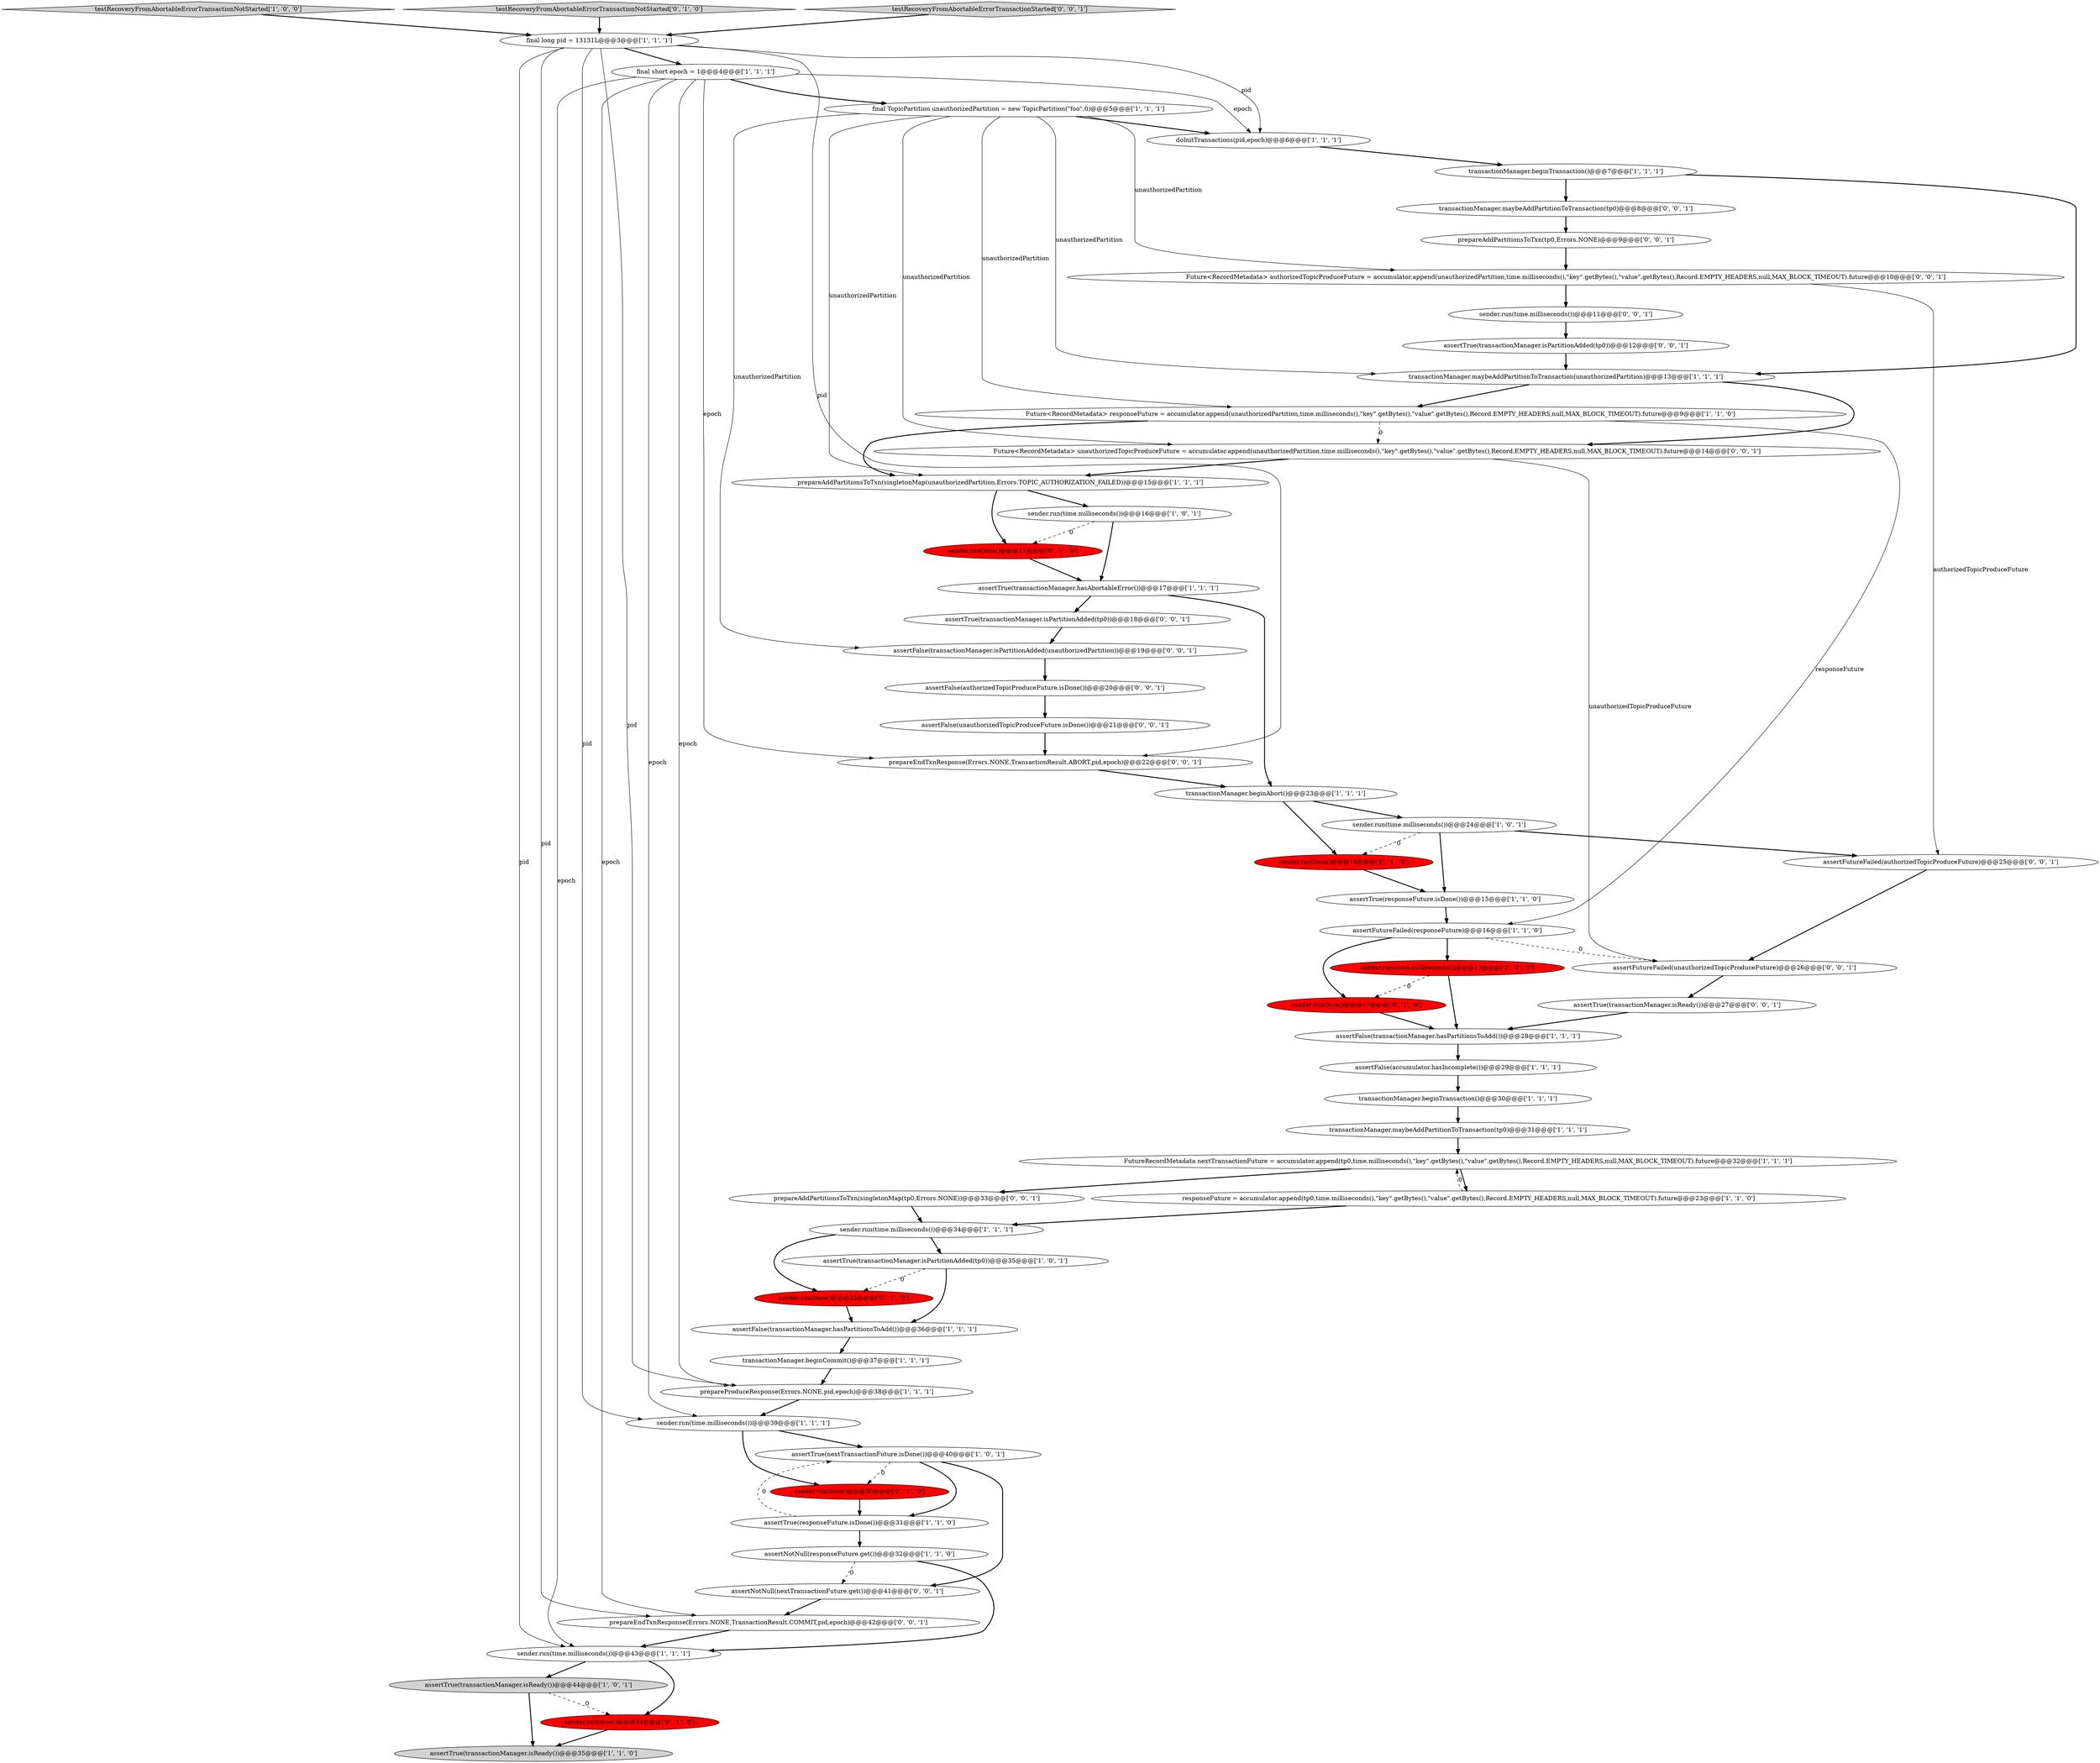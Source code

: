 digraph {
7 [style = filled, label = "transactionManager.beginCommit()@@@37@@@['1', '1', '1']", fillcolor = white, shape = ellipse image = "AAA0AAABBB1BBB"];
11 [style = filled, label = "assertFutureFailed(responseFuture)@@@16@@@['1', '1', '0']", fillcolor = white, shape = ellipse image = "AAA0AAABBB1BBB"];
56 [style = filled, label = "assertTrue(transactionManager.isReady())@@@27@@@['0', '0', '1']", fillcolor = white, shape = ellipse image = "AAA0AAABBB3BBB"];
44 [style = filled, label = "assertNotNull(nextTransactionFuture.get())@@@41@@@['0', '0', '1']", fillcolor = white, shape = ellipse image = "AAA0AAABBB3BBB"];
16 [style = filled, label = "sender.run(time.milliseconds())@@@24@@@['1', '0', '1']", fillcolor = white, shape = ellipse image = "AAA0AAABBB1BBB"];
26 [style = filled, label = "testRecoveryFromAbortableErrorTransactionNotStarted['1', '0', '0']", fillcolor = lightgray, shape = diamond image = "AAA0AAABBB1BBB"];
37 [style = filled, label = "sender.runOnce()@@@14@@@['0', '1', '0']", fillcolor = red, shape = ellipse image = "AAA1AAABBB2BBB"];
57 [style = filled, label = "prepareEndTxnResponse(Errors.NONE,TransactionResult.COMMIT,pid,epoch)@@@42@@@['0', '0', '1']", fillcolor = white, shape = ellipse image = "AAA0AAABBB3BBB"];
22 [style = filled, label = "assertTrue(transactionManager.hasAbortableError())@@@17@@@['1', '1', '1']", fillcolor = white, shape = ellipse image = "AAA0AAABBB1BBB"];
21 [style = filled, label = "assertFalse(transactionManager.hasPartitionsToAdd())@@@36@@@['1', '1', '1']", fillcolor = white, shape = ellipse image = "AAA0AAABBB1BBB"];
43 [style = filled, label = "prepareEndTxnResponse(Errors.NONE,TransactionResult.ABORT,pid,epoch)@@@22@@@['0', '0', '1']", fillcolor = white, shape = ellipse image = "AAA0AAABBB3BBB"];
32 [style = filled, label = "assertTrue(nextTransactionFuture.isDone())@@@40@@@['1', '0', '1']", fillcolor = white, shape = ellipse image = "AAA0AAABBB1BBB"];
54 [style = filled, label = "assertTrue(transactionManager.isPartitionAdded(tp0))@@@12@@@['0', '0', '1']", fillcolor = white, shape = ellipse image = "AAA0AAABBB3BBB"];
17 [style = filled, label = "prepareProduceResponse(Errors.NONE,pid,epoch)@@@38@@@['1', '1', '1']", fillcolor = white, shape = ellipse image = "AAA0AAABBB1BBB"];
39 [style = filled, label = "sender.runOnce()@@@11@@@['0', '1', '0']", fillcolor = red, shape = ellipse image = "AAA1AAABBB2BBB"];
30 [style = filled, label = "assertTrue(transactionManager.isPartitionAdded(tp0))@@@35@@@['1', '0', '1']", fillcolor = white, shape = ellipse image = "AAA0AAABBB1BBB"];
8 [style = filled, label = "assertFalse(transactionManager.hasPartitionsToAdd())@@@28@@@['1', '1', '1']", fillcolor = white, shape = ellipse image = "AAA0AAABBB1BBB"];
42 [style = filled, label = "assertTrue(transactionManager.isPartitionAdded(tp0))@@@18@@@['0', '0', '1']", fillcolor = white, shape = ellipse image = "AAA0AAABBB3BBB"];
55 [style = filled, label = "prepareAddPartitionsToTxn(singletonMap(tp0,Errors.NONE))@@@33@@@['0', '0', '1']", fillcolor = white, shape = ellipse image = "AAA0AAABBB3BBB"];
14 [style = filled, label = "assertTrue(transactionManager.isReady())@@@44@@@['1', '0', '1']", fillcolor = lightgray, shape = ellipse image = "AAA0AAABBB1BBB"];
15 [style = filled, label = "transactionManager.maybeAddPartitionToTransaction(unauthorizedPartition)@@@13@@@['1', '1', '1']", fillcolor = white, shape = ellipse image = "AAA0AAABBB1BBB"];
3 [style = filled, label = "final long pid = 13131L@@@3@@@['1', '1', '1']", fillcolor = white, shape = ellipse image = "AAA0AAABBB1BBB"];
31 [style = filled, label = "sender.run(time.milliseconds())@@@43@@@['1', '1', '1']", fillcolor = white, shape = ellipse image = "AAA0AAABBB1BBB"];
9 [style = filled, label = "assertTrue(transactionManager.isReady())@@@35@@@['1', '1', '0']", fillcolor = lightgray, shape = ellipse image = "AAA0AAABBB1BBB"];
28 [style = filled, label = "sender.run(time.milliseconds())@@@39@@@['1', '1', '1']", fillcolor = white, shape = ellipse image = "AAA0AAABBB1BBB"];
19 [style = filled, label = "assertTrue(responseFuture.isDone())@@@15@@@['1', '1', '0']", fillcolor = white, shape = ellipse image = "AAA0AAABBB1BBB"];
33 [style = filled, label = "assertFalse(accumulator.hasIncomplete())@@@29@@@['1', '1', '1']", fillcolor = white, shape = ellipse image = "AAA0AAABBB1BBB"];
20 [style = filled, label = "doInitTransactions(pid,epoch)@@@6@@@['1', '1', '1']", fillcolor = white, shape = ellipse image = "AAA0AAABBB1BBB"];
36 [style = filled, label = "sender.runOnce()@@@25@@@['0', '1', '0']", fillcolor = red, shape = ellipse image = "AAA1AAABBB2BBB"];
0 [style = filled, label = "transactionManager.beginTransaction()@@@7@@@['1', '1', '1']", fillcolor = white, shape = ellipse image = "AAA0AAABBB1BBB"];
41 [style = filled, label = "prepareAddPartitionsToTxn(tp0,Errors.NONE)@@@9@@@['0', '0', '1']", fillcolor = white, shape = ellipse image = "AAA0AAABBB3BBB"];
48 [style = filled, label = "assertFutureFailed(authorizedTopicProduceFuture)@@@25@@@['0', '0', '1']", fillcolor = white, shape = ellipse image = "AAA0AAABBB3BBB"];
50 [style = filled, label = "transactionManager.maybeAddPartitionToTransaction(tp0)@@@8@@@['0', '0', '1']", fillcolor = white, shape = ellipse image = "AAA0AAABBB3BBB"];
25 [style = filled, label = "transactionManager.beginTransaction()@@@30@@@['1', '1', '1']", fillcolor = white, shape = ellipse image = "AAA0AAABBB1BBB"];
34 [style = filled, label = "sender.runOnce()@@@30@@@['0', '1', '0']", fillcolor = red, shape = ellipse image = "AAA1AAABBB2BBB"];
58 [style = filled, label = "assertFalse(transactionManager.isPartitionAdded(unauthorizedPartition))@@@19@@@['0', '0', '1']", fillcolor = white, shape = ellipse image = "AAA0AAABBB3BBB"];
29 [style = filled, label = "assertNotNull(responseFuture.get())@@@32@@@['1', '1', '0']", fillcolor = white, shape = ellipse image = "AAA0AAABBB1BBB"];
4 [style = filled, label = "final TopicPartition unauthorizedPartition = new TopicPartition(\"foo\",0)@@@5@@@['1', '1', '1']", fillcolor = white, shape = ellipse image = "AAA0AAABBB1BBB"];
6 [style = filled, label = "sender.run(time.milliseconds())@@@17@@@['1', '0', '0']", fillcolor = red, shape = ellipse image = "AAA1AAABBB1BBB"];
2 [style = filled, label = "FutureRecordMetadata nextTransactionFuture = accumulator.append(tp0,time.milliseconds(),\"key\".getBytes(),\"value\".getBytes(),Record.EMPTY_HEADERS,null,MAX_BLOCK_TIMEOUT).future@@@32@@@['1', '1', '1']", fillcolor = white, shape = ellipse image = "AAA0AAABBB1BBB"];
12 [style = filled, label = "assertTrue(responseFuture.isDone())@@@31@@@['1', '1', '0']", fillcolor = white, shape = ellipse image = "AAA0AAABBB1BBB"];
45 [style = filled, label = "Future<RecordMetadata> unauthorizedTopicProduceFuture = accumulator.append(unauthorizedPartition,time.milliseconds(),\"key\".getBytes(),\"value\".getBytes(),Record.EMPTY_HEADERS,null,MAX_BLOCK_TIMEOUT).future@@@14@@@['0', '0', '1']", fillcolor = white, shape = ellipse image = "AAA0AAABBB3BBB"];
51 [style = filled, label = "Future<RecordMetadata> authorizedTopicProduceFuture = accumulator.append(unauthorizedPartition,time.milliseconds(),\"key\".getBytes(),\"value\".getBytes(),Record.EMPTY_HEADERS,null,MAX_BLOCK_TIMEOUT).future@@@10@@@['0', '0', '1']", fillcolor = white, shape = ellipse image = "AAA0AAABBB3BBB"];
1 [style = filled, label = "sender.run(time.milliseconds())@@@16@@@['1', '0', '1']", fillcolor = white, shape = ellipse image = "AAA0AAABBB1BBB"];
47 [style = filled, label = "assertFalse(unauthorizedTopicProduceFuture.isDone())@@@21@@@['0', '0', '1']", fillcolor = white, shape = ellipse image = "AAA0AAABBB3BBB"];
27 [style = filled, label = "responseFuture = accumulator.append(tp0,time.milliseconds(),\"key\".getBytes(),\"value\".getBytes(),Record.EMPTY_HEADERS,null,MAX_BLOCK_TIMEOUT).future@@@23@@@['1', '1', '0']", fillcolor = white, shape = ellipse image = "AAA0AAABBB1BBB"];
10 [style = filled, label = "sender.run(time.milliseconds())@@@34@@@['1', '1', '1']", fillcolor = white, shape = ellipse image = "AAA0AAABBB1BBB"];
46 [style = filled, label = "assertFutureFailed(unauthorizedTopicProduceFuture)@@@26@@@['0', '0', '1']", fillcolor = white, shape = ellipse image = "AAA0AAABBB3BBB"];
13 [style = filled, label = "transactionManager.beginAbort()@@@23@@@['1', '1', '1']", fillcolor = white, shape = ellipse image = "AAA0AAABBB1BBB"];
52 [style = filled, label = "assertFalse(authorizedTopicProduceFuture.isDone())@@@20@@@['0', '0', '1']", fillcolor = white, shape = ellipse image = "AAA0AAABBB3BBB"];
23 [style = filled, label = "final short epoch = 1@@@4@@@['1', '1', '1']", fillcolor = white, shape = ellipse image = "AAA0AAABBB1BBB"];
35 [style = filled, label = "sender.runOnce()@@@17@@@['0', '1', '0']", fillcolor = red, shape = ellipse image = "AAA1AAABBB2BBB"];
53 [style = filled, label = "sender.run(time.milliseconds())@@@11@@@['0', '0', '1']", fillcolor = white, shape = ellipse image = "AAA0AAABBB3BBB"];
38 [style = filled, label = "sender.runOnce()@@@34@@@['0', '1', '0']", fillcolor = red, shape = ellipse image = "AAA1AAABBB2BBB"];
18 [style = filled, label = "prepareAddPartitionsToTxn(singletonMap(unauthorizedPartition,Errors.TOPIC_AUTHORIZATION_FAILED))@@@15@@@['1', '1', '1']", fillcolor = white, shape = ellipse image = "AAA0AAABBB1BBB"];
40 [style = filled, label = "testRecoveryFromAbortableErrorTransactionNotStarted['0', '1', '0']", fillcolor = lightgray, shape = diamond image = "AAA0AAABBB2BBB"];
5 [style = filled, label = "transactionManager.maybeAddPartitionToTransaction(tp0)@@@31@@@['1', '1', '1']", fillcolor = white, shape = ellipse image = "AAA0AAABBB1BBB"];
24 [style = filled, label = "Future<RecordMetadata> responseFuture = accumulator.append(unauthorizedPartition,time.milliseconds(),\"key\".getBytes(),\"value\".getBytes(),Record.EMPTY_HEADERS,null,MAX_BLOCK_TIMEOUT).future@@@9@@@['1', '1', '0']", fillcolor = white, shape = ellipse image = "AAA0AAABBB1BBB"];
49 [style = filled, label = "testRecoveryFromAbortableErrorTransactionStarted['0', '0', '1']", fillcolor = lightgray, shape = diamond image = "AAA0AAABBB3BBB"];
57->31 [style = bold, label=""];
32->12 [style = bold, label=""];
20->0 [style = bold, label=""];
51->53 [style = bold, label=""];
19->11 [style = bold, label=""];
53->54 [style = bold, label=""];
0->15 [style = bold, label=""];
32->34 [style = dashed, label="0"];
6->35 [style = dashed, label="0"];
52->47 [style = bold, label=""];
33->25 [style = bold, label=""];
56->8 [style = bold, label=""];
35->8 [style = bold, label=""];
23->31 [style = solid, label="epoch"];
23->57 [style = solid, label="epoch"];
51->48 [style = solid, label="authorizedTopicProduceFuture"];
14->9 [style = bold, label=""];
23->28 [style = solid, label="epoch"];
23->43 [style = solid, label="epoch"];
11->46 [style = dashed, label="0"];
22->13 [style = bold, label=""];
3->28 [style = solid, label="pid"];
31->14 [style = bold, label=""];
3->57 [style = solid, label="pid"];
4->15 [style = solid, label="unauthorizedPartition"];
16->37 [style = dashed, label="0"];
47->43 [style = bold, label=""];
27->2 [style = dashed, label="0"];
16->19 [style = bold, label=""];
3->20 [style = solid, label="pid"];
3->17 [style = solid, label="pid"];
24->18 [style = bold, label=""];
30->36 [style = dashed, label="0"];
13->16 [style = bold, label=""];
39->22 [style = bold, label=""];
43->13 [style = bold, label=""];
13->37 [style = bold, label=""];
3->23 [style = bold, label=""];
4->45 [style = solid, label="unauthorizedPartition"];
12->29 [style = bold, label=""];
24->45 [style = dashed, label="0"];
18->1 [style = bold, label=""];
40->3 [style = bold, label=""];
2->27 [style = bold, label=""];
21->7 [style = bold, label=""];
49->3 [style = bold, label=""];
23->17 [style = solid, label="epoch"];
50->41 [style = bold, label=""];
2->55 [style = bold, label=""];
44->57 [style = bold, label=""];
22->42 [style = bold, label=""];
8->33 [style = bold, label=""];
1->39 [style = dashed, label="0"];
46->56 [style = bold, label=""];
7->17 [style = bold, label=""];
45->46 [style = solid, label="unauthorizedTopicProduceFuture"];
26->3 [style = bold, label=""];
12->32 [style = dashed, label="0"];
38->9 [style = bold, label=""];
31->38 [style = bold, label=""];
54->15 [style = bold, label=""];
55->10 [style = bold, label=""];
28->32 [style = bold, label=""];
48->46 [style = bold, label=""];
30->21 [style = bold, label=""];
42->58 [style = bold, label=""];
18->39 [style = bold, label=""];
27->10 [style = bold, label=""];
14->38 [style = dashed, label="0"];
4->20 [style = bold, label=""];
16->48 [style = bold, label=""];
3->43 [style = solid, label="pid"];
32->44 [style = bold, label=""];
25->5 [style = bold, label=""];
4->58 [style = solid, label="unauthorizedPartition"];
10->30 [style = bold, label=""];
45->18 [style = bold, label=""];
15->45 [style = bold, label=""];
23->20 [style = solid, label="epoch"];
28->34 [style = bold, label=""];
3->31 [style = solid, label="pid"];
11->6 [style = bold, label=""];
29->31 [style = bold, label=""];
24->11 [style = solid, label="responseFuture"];
23->4 [style = bold, label=""];
34->12 [style = bold, label=""];
4->18 [style = solid, label="unauthorizedPartition"];
11->35 [style = bold, label=""];
0->50 [style = bold, label=""];
10->36 [style = bold, label=""];
29->44 [style = dashed, label="0"];
1->22 [style = bold, label=""];
36->21 [style = bold, label=""];
5->2 [style = bold, label=""];
17->28 [style = bold, label=""];
4->51 [style = solid, label="unauthorizedPartition"];
41->51 [style = bold, label=""];
4->24 [style = solid, label="unauthorizedPartition"];
15->24 [style = bold, label=""];
6->8 [style = bold, label=""];
58->52 [style = bold, label=""];
37->19 [style = bold, label=""];
}
